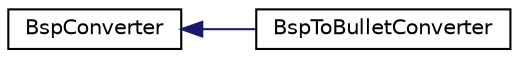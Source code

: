 digraph "Graphical Class Hierarchy"
{
  edge [fontname="Helvetica",fontsize="10",labelfontname="Helvetica",labelfontsize="10"];
  node [fontname="Helvetica",fontsize="10",shape=record];
  rankdir="LR";
  Node1 [label="BspConverter",height=0.2,width=0.4,color="black", fillcolor="white", style="filled",URL="$class_bsp_converter.html",tooltip="BspConverter turns a loaded bsp level into convex parts (vertices) "];
  Node1 -> Node2 [dir="back",color="midnightblue",fontsize="10",style="solid",fontname="Helvetica"];
  Node2 [label="BspToBulletConverter",height=0.2,width=0.4,color="black", fillcolor="white", style="filled",URL="$class_bsp_to_bullet_converter.html",tooltip="BspToBulletConverter extends the BspConverter to convert to Bullet datastructures. "];
}
